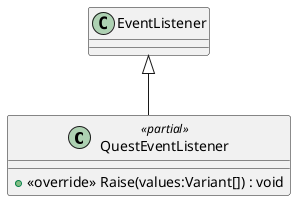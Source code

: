@startuml
class QuestEventListener <<partial>> {
    + <<override>> Raise(values:Variant[]) : void
}
EventListener <|-- QuestEventListener
@enduml

